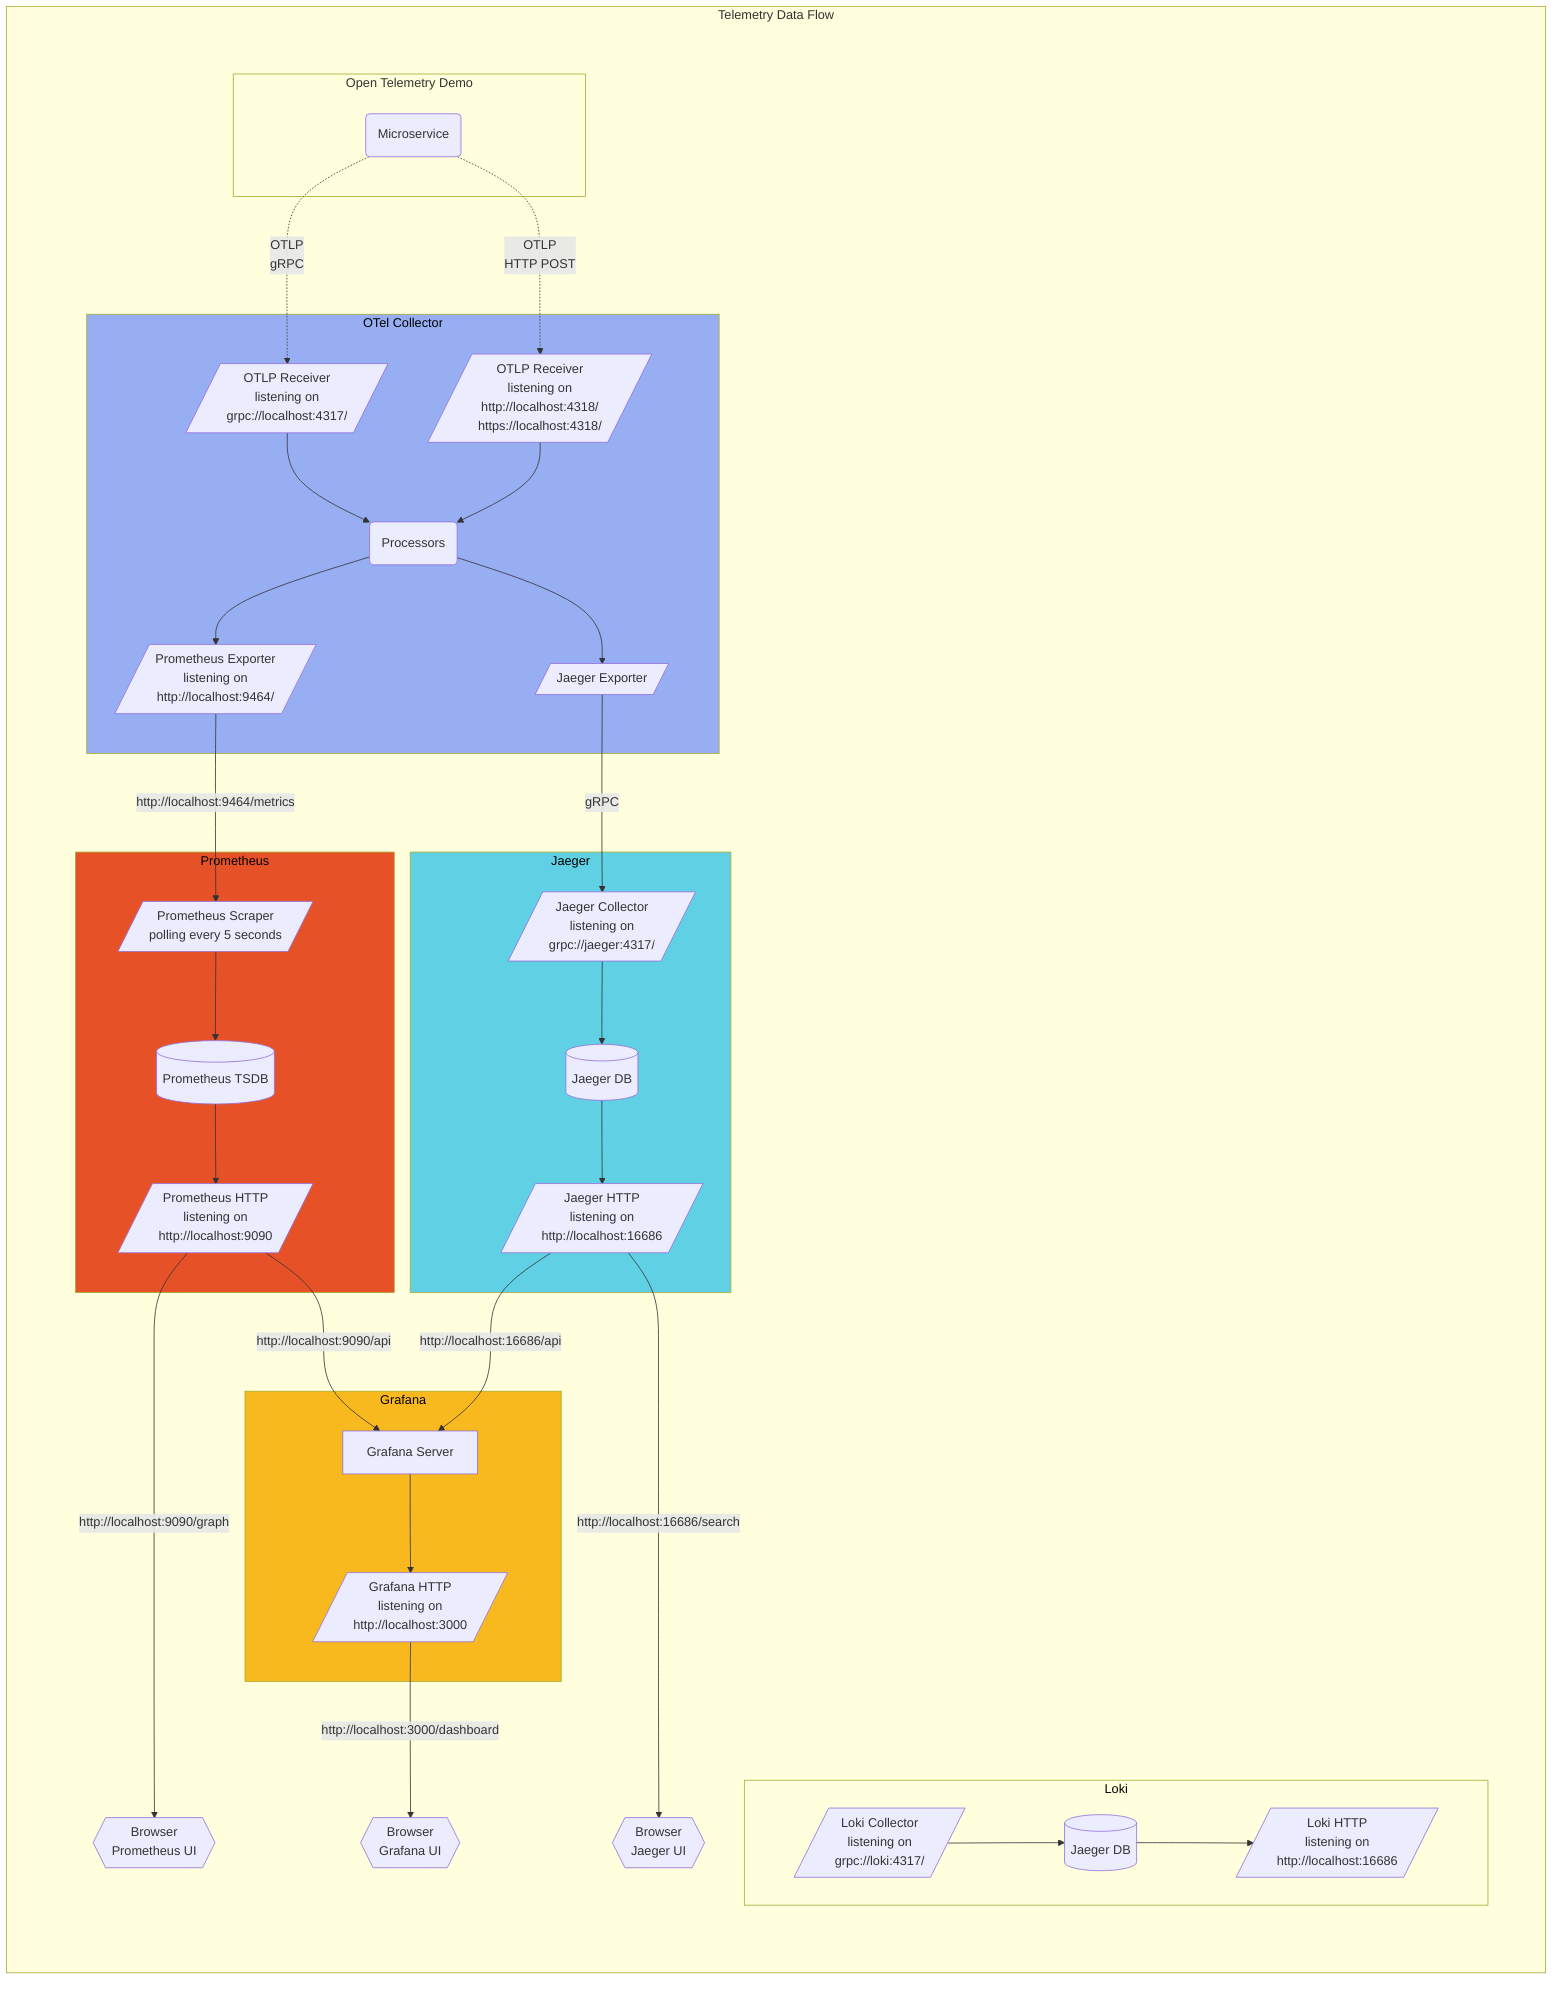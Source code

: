 graph TB
subgraph tdf[Telemetry Data Flow]
    subgraph subgraph_padding [ ]
        style subgraph_padding fill:none,stroke:none;
        %% padding to stop the titles clashing
        subgraph od[Open Telemetry Demo]
        ms(Microservice)
        end

        ms -.->|"OTLP<br/>gRPC"| oc-grpc
        ms -.->|"OTLP<br/>HTTP POST"| oc-http

        subgraph oc[OTel Collector]
            style oc fill:#97aef3,color:black;
            oc-grpc[/"OTLP Receiver<br/>listening on<br/>grpc://localhost:4317/"/]
            oc-http[/"OTLP Receiver<br/>listening on <br/>http://localhost:4318/<br/>https://localhost:4318/"/]
            oc-proc(Processors)
            oc-prom[/"Prometheus Exporter<br/>listening on<br/>http://localhost:9464/"/]
            oc-jag[/"Jaeger Exporter"/]

            oc-grpc --> oc-proc
            oc-http --> oc-proc

            oc-proc --> oc-prom
            oc-proc --> oc-jag
        end

        oc-prom -->|"http://localhost:9464/metrics"| pr-sc
        oc-jag -->|gRPC| ja-col

        subgraph pr[Prometheus]
            style pr fill:#e75128,color:black;
            pr-sc[/"Prometheus Scraper<br/>polling every 5 seconds"/]
            pr-tsdb[(Prometheus TSDB)]
            pr-http[/"Prometheus HTTP<br/>listening on<br/>http://localhost:9090"/]

            pr-sc --> pr-tsdb
            pr-tsdb --> pr-http
        end

        pr-b{{"Browser<br/>Prometheus UI"}}
        pr-http ---->|"http://localhost:9090/graph"| pr-b

        subgraph ja[Jaeger]
            style ja fill:#60d0e4,color:black;
            ja-col[/"Jaeger Collector<br/>listening on<br/>grpc://jaeger:4317/"/]
            ja-db[(Jaeger DB)]
            ja-http[/"Jaeger HTTP<br/>listening on<br/>http://localhost:16686"/]

            ja-col --> ja-db
            ja-db --> ja-http
        end

        subgraph lo[Loki]
            style lo fill:#,color:black;
            lo-col[/"Loki Collector<br/>listening on<br/>grpc://loki:4317/"/]
            lo-db[(Jaeger DB)]
            lo-http[/"Loki HTTP<br/>listening on<br/>http://localhost:16686"/]

            lo-col --> lo-db
            lo-db --> lo-http
        end

        subgraph gr[Grafana]
            style gr fill:#f8b91e,color:black;
            gr-srv["Grafana Server"]
            gr-http[/"Grafana HTTP<br/>listening on<br/>http://localhost:3000"/]

            gr-srv --> gr-http
        end

        pr-http --> |"http://localhost:9090/api"| gr-srv
        ja-http --> |"http://localhost:16686/api"| gr-srv

        ja-b{{"Browser<br/>Jaeger UI"}}
        ja-http ---->|"http://localhost:16686/search"| ja-b

        gr-b{{"Browser<br/>Grafana UI"}}
        gr-http -->|"http://localhost:3000/dashboard"| gr-b
    end
end